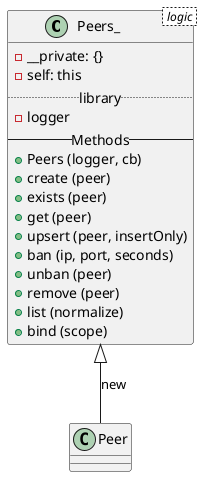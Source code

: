 !include peer.puml
@startuml
class Peers_ < logic > {
  - __private: {}
  - self: this
  .. library ..
  - logger
  -- Methods --
  + Peers (logger, cb)
  + create (peer)
  + exists (peer)
  + get (peer)
  + upsert (peer, insertOnly)
  + ban (ip, port, seconds)
  + unban (peer)
  + remove (peer)
  + list (normalize)
  + bind (scope)
}

Peers_ ^-- Peer: new

@endtuml
